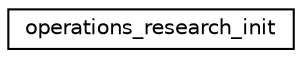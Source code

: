 digraph "Graphical Class Hierarchy"
{
 // LATEX_PDF_SIZE
  edge [fontname="Helvetica",fontsize="10",labelfontname="Helvetica",labelfontsize="10"];
  node [fontname="Helvetica",fontsize="10",shape=record];
  rankdir="LR";
  Node0 [label="operations_research_init",height=0.2,width=0.4,color="black", fillcolor="white", style="filled",URL="$classGoogle_1_1OrTools_1_1Init_1_1operations__research__init.html",tooltip=" "];
}
